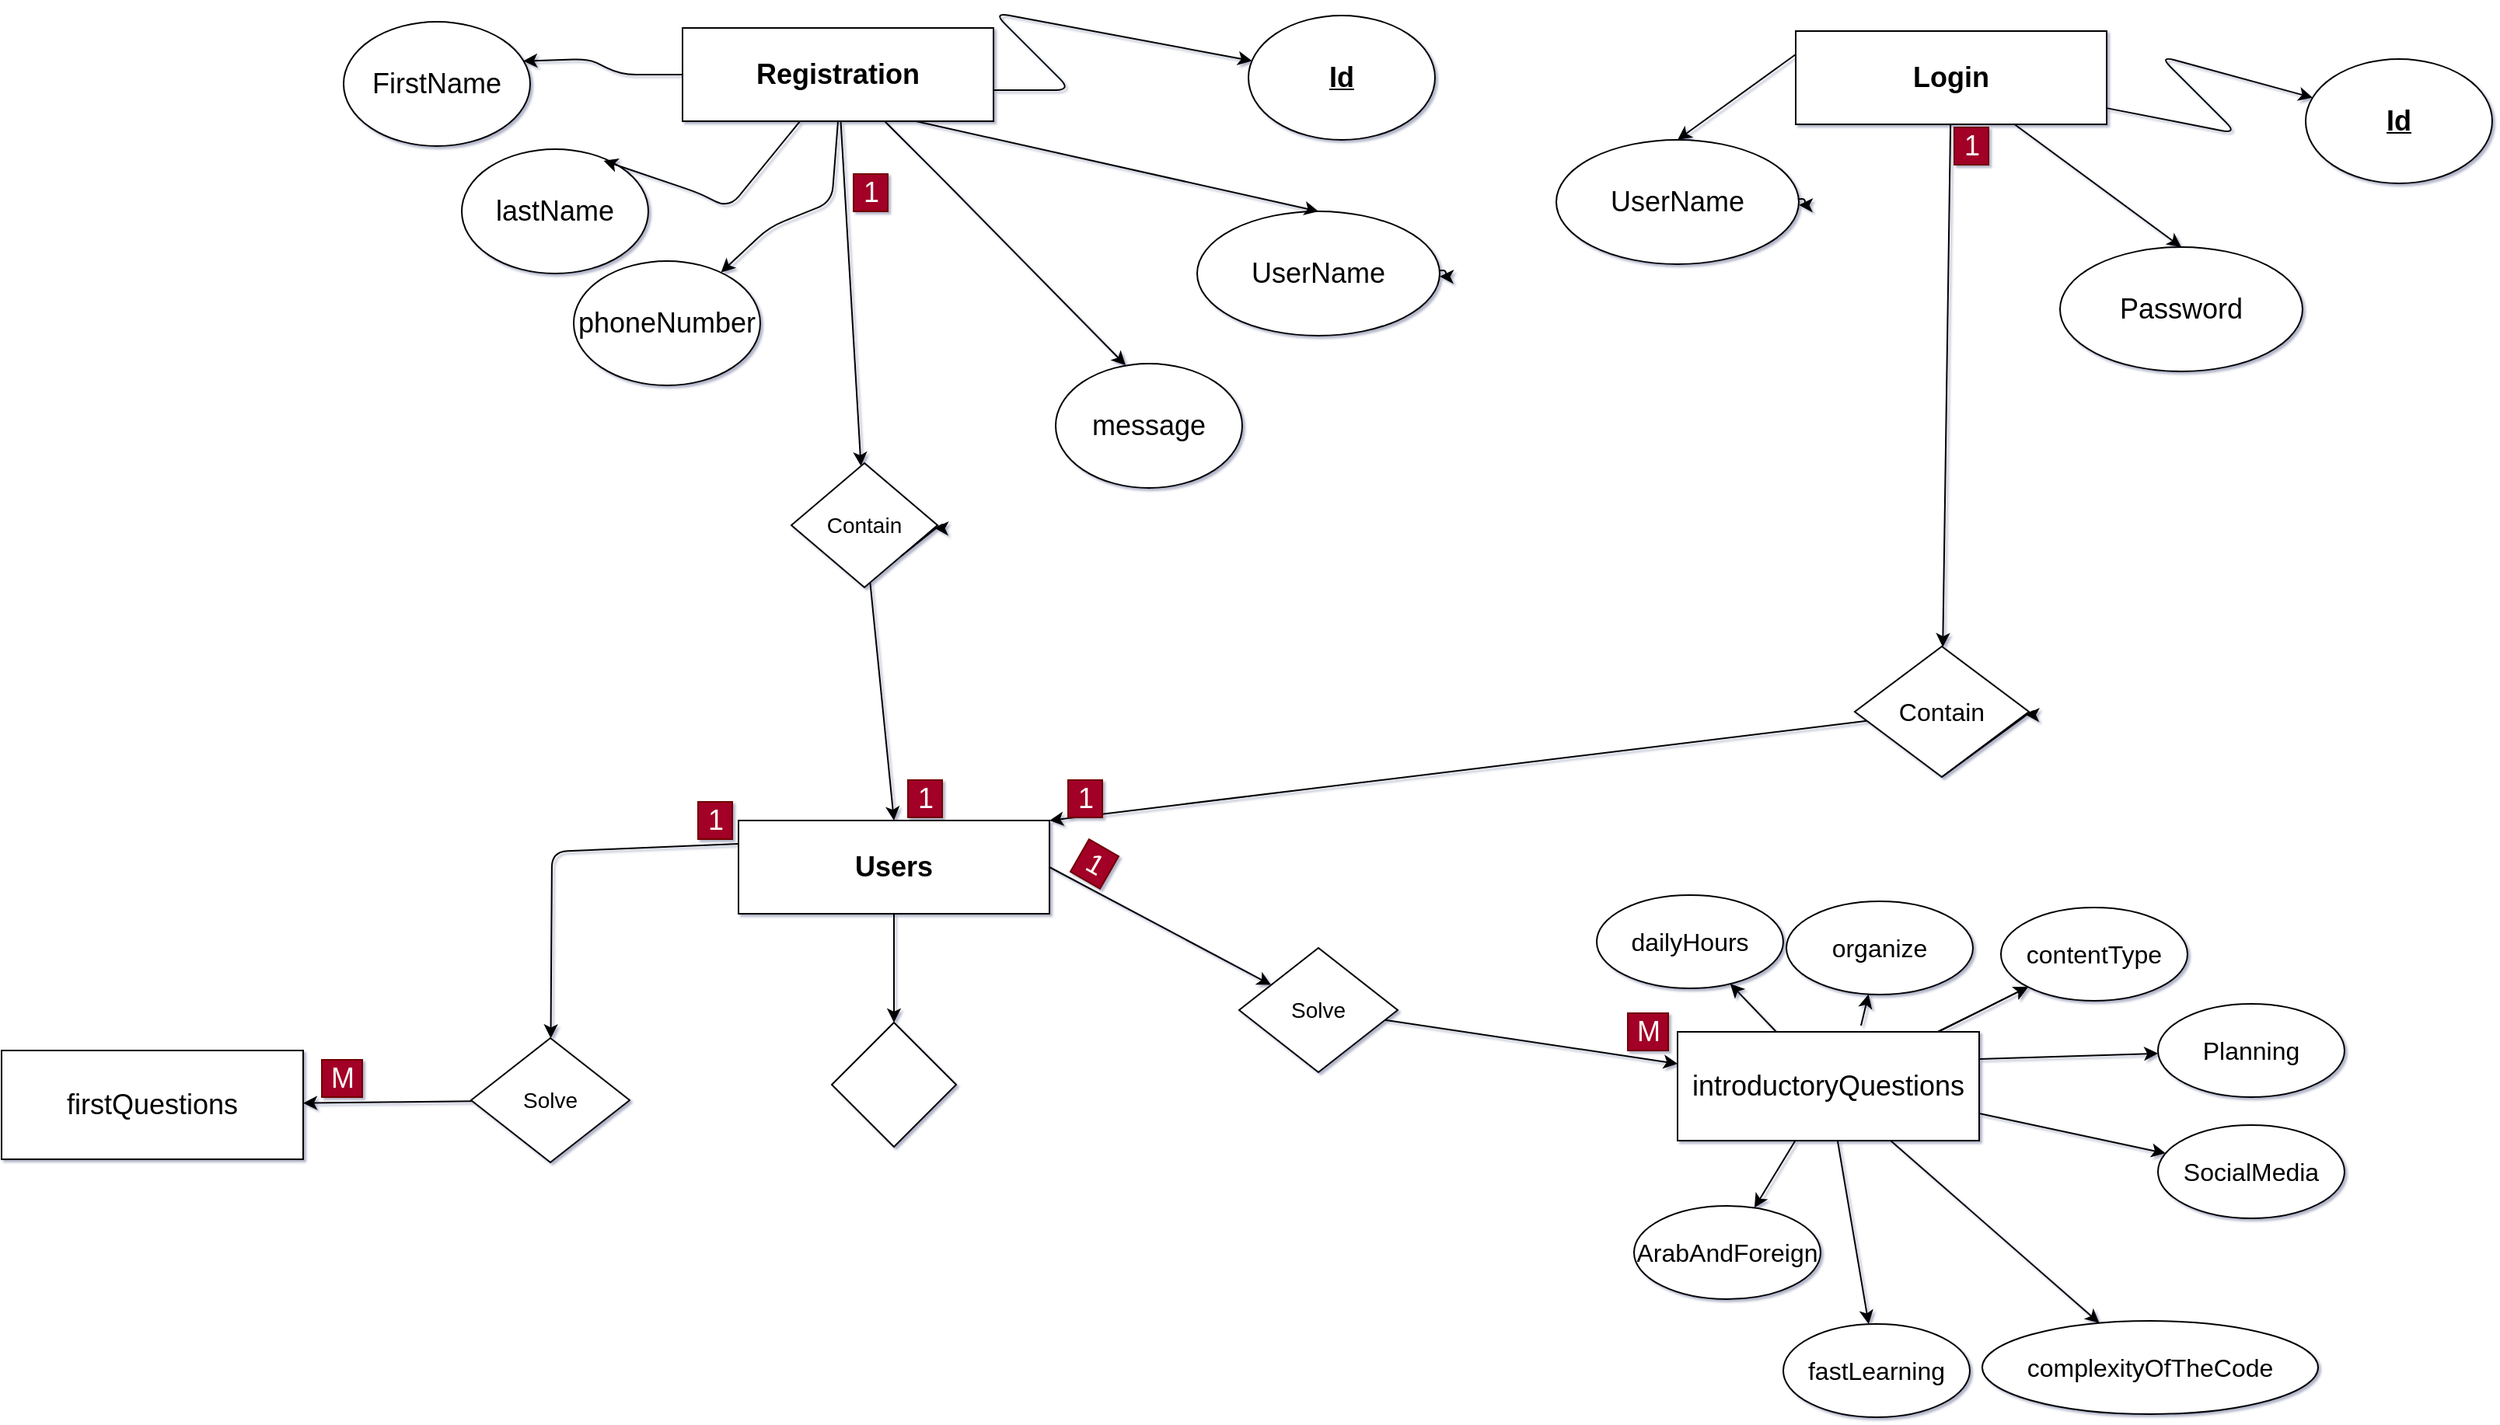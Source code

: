 <mxfile>
    <diagram id="y1dGy0X4rMR0xC7phDoN" name="Start">
        <mxGraphModel dx="2380" dy="1548" grid="1" gridSize="2" guides="1" tooltips="1" connect="1" arrows="1" fold="1" page="0" pageScale="1" pageWidth="850" pageHeight="1100" background="none" math="0" shadow="1">
            <root>
                <mxCell id="0"/>
                <mxCell id="1" parent="0"/>
                <mxCell id="25" value="" style="edgeStyle=none;html=1;fontColor=#CCFFE6;" parent="1" source="2" target="24" edge="1">
                    <mxGeometry relative="1" as="geometry"/>
                </mxCell>
                <mxCell id="2" value="&lt;font style=&quot;font-size: 18px&quot; color=&quot;#000000&quot;&gt;&lt;b&gt;Registration&lt;/b&gt;&lt;/font&gt;" style="whiteSpace=wrap;html=1;" parent="1" vertex="1">
                    <mxGeometry x="280" y="10" width="200" height="60" as="geometry"/>
                </mxCell>
                <mxCell id="3" value="FirstName" style="ellipse;whiteSpace=wrap;html=1;fontSize=18;" parent="1" vertex="1">
                    <mxGeometry x="62" y="6" width="120" height="80" as="geometry"/>
                </mxCell>
                <mxCell id="4" value="&lt;u&gt;&lt;b&gt;Id&lt;/b&gt;&lt;/u&gt;" style="ellipse;whiteSpace=wrap;html=1;fontSize=18;" parent="1" vertex="1">
                    <mxGeometry x="644" y="2" width="120" height="80" as="geometry"/>
                </mxCell>
                <mxCell id="5" value="" style="endArrow=classic;html=1;fontSize=18;" parent="1" target="4" edge="1">
                    <mxGeometry width="50" height="50" relative="1" as="geometry">
                        <mxPoint x="480" y="50" as="sourcePoint"/>
                        <mxPoint x="530" as="targetPoint"/>
                        <Array as="points">
                            <mxPoint x="530" y="50"/>
                            <mxPoint x="480"/>
                        </Array>
                    </mxGeometry>
                </mxCell>
                <mxCell id="6" value="" style="endArrow=classic;html=1;fontSize=18;entryX=0.963;entryY=0.316;entryDx=0;entryDy=0;entryPerimeter=0;" parent="1" target="3" edge="1">
                    <mxGeometry width="50" height="50" relative="1" as="geometry">
                        <mxPoint x="280" y="40" as="sourcePoint"/>
                        <mxPoint x="120" y="50" as="targetPoint"/>
                        <Array as="points">
                            <mxPoint x="240" y="40"/>
                            <mxPoint x="220" y="30"/>
                        </Array>
                    </mxGeometry>
                </mxCell>
                <mxCell id="7" value="lastName" style="ellipse;whiteSpace=wrap;html=1;fontSize=18;" parent="1" vertex="1">
                    <mxGeometry x="138" y="88" width="120" height="80" as="geometry"/>
                </mxCell>
                <mxCell id="8" value="" style="endArrow=classic;html=1;fontSize=18;entryX=0.761;entryY=0.093;entryDx=0;entryDy=0;entryPerimeter=0;" parent="1" source="2" target="7" edge="1">
                    <mxGeometry width="50" height="50" relative="1" as="geometry">
                        <mxPoint x="350" y="126" as="sourcePoint"/>
                        <mxPoint x="190" y="136" as="targetPoint"/>
                        <Array as="points">
                            <mxPoint x="310" y="126"/>
                            <mxPoint x="290" y="116"/>
                        </Array>
                    </mxGeometry>
                </mxCell>
                <mxCell id="9" value="phoneNumber&lt;span style=&quot;color: rgba(0 , 0 , 0 , 0) ; font-family: monospace ; font-size: 0px&quot;&gt;%3CmxGraphModel%3E%3Croot%3E%3CmxCell%20id%3D%220%22%2F%3E%3CmxCell%20id%3D%221%22%20parent%3D%220%22%2F%3E%3CmxCell%20id%3D%222%22%20value%3D%22FirstName%22%20style%3D%22ellipse%3BwhiteSpace%3Dwrap%3Bhtml%3D1%3BfontSize%3D18%3B%22%20vertex%3D%221%22%20parent%3D%221%22%3E%3CmxGeometry%20x%3D%2290%22%20y%3D%2210%22%20width%3D%22120%22%20height%3D%2280%22%20as%3D%22geometry%22%2F%3E%3C%2FmxCell%3E%3CmxCell%20id%3D%223%22%20value%3D%22%22%20style%3D%22curved%3D1%3BendArrow%3Dclassic%3Bhtml%3D1%3Brounded%3D0%3BfontSize%3D18%3BentryX%3D0.963%3BentryY%3D0.316%3BentryDx%3D0%3BentryDy%3D0%3BentryPerimeter%3D0%3B%22%20edge%3D%221%22%20target%3D%222%22%20parent%3D%221%22%3E%3CmxGeometry%20width%3D%2250%22%20height%3D%2250%22%20relative%3D%221%22%20as%3D%22geometry%22%3E%3CmxPoint%20x%3D%22280%22%20y%3D%2240%22%20as%3D%22sourcePoint%22%2F%3E%3CmxPoint%20x%3D%22120%22%20y%3D%2250%22%20as%3D%22targetPoint%22%2F%3E%3CArray%20as%3D%22points%22%3E%3CmxPoint%20x%3D%22240%22%20y%3D%2240%22%2F%3E%3CmxPoint%20x%3D%22220%22%20y%3D%2230%22%2F%3E%3C%2FArray%3E%3C%2FmxGeometry%3E%3C%2FmxCell%3E%3C%2Froot%3E%3C%2FmxGraphModel%3E&lt;/span&gt;" style="ellipse;whiteSpace=wrap;html=1;fontSize=18;" parent="1" vertex="1">
                    <mxGeometry x="210" y="160" width="120" height="80" as="geometry"/>
                </mxCell>
                <mxCell id="10" value="" style="endArrow=classic;html=1;fontSize=18;exitX=0.5;exitY=1;exitDx=0;exitDy=0;" parent="1" source="2" target="9" edge="1">
                    <mxGeometry width="50" height="50" relative="1" as="geometry">
                        <mxPoint x="466" y="168" as="sourcePoint"/>
                        <mxPoint x="340" y="146" as="targetPoint"/>
                        <Array as="points">
                            <mxPoint x="376" y="122"/>
                            <mxPoint x="336" y="138"/>
                        </Array>
                    </mxGeometry>
                </mxCell>
                <mxCell id="12" value="message" style="ellipse;whiteSpace=wrap;html=1;fontSize=18;" parent="1" vertex="1">
                    <mxGeometry x="520" y="226" width="120" height="80" as="geometry"/>
                </mxCell>
                <mxCell id="13" value="" style="endArrow=classic;html=1;fontSize=18;entryX=0.375;entryY=0.013;entryDx=0;entryDy=0;entryPerimeter=0;" parent="1" source="2" target="12" edge="1">
                    <mxGeometry width="50" height="50" relative="1" as="geometry">
                        <mxPoint x="436" y="66" as="sourcePoint"/>
                        <mxPoint x="476" y="202" as="targetPoint"/>
                        <Array as="points">
                            <mxPoint x="448" y="108"/>
                        </Array>
                    </mxGeometry>
                </mxCell>
                <mxCell id="37" value="" style="edgeStyle=none;html=1;fontColor=#CCFFE6;" parent="1" source="14" target="36" edge="1">
                    <mxGeometry relative="1" as="geometry"/>
                </mxCell>
                <mxCell id="14" value="&lt;font style=&quot;font-size: 18px&quot; color=&quot;#000000&quot;&gt;&lt;b&gt;Login&lt;/b&gt;&lt;/font&gt;" style="whiteSpace=wrap;html=1;" parent="1" vertex="1">
                    <mxGeometry x="996" y="12" width="200" height="60" as="geometry"/>
                </mxCell>
                <mxCell id="15" value="&lt;u&gt;&lt;b&gt;Id&lt;/b&gt;&lt;/u&gt;" style="ellipse;whiteSpace=wrap;html=1;fontSize=18;" parent="1" vertex="1">
                    <mxGeometry x="1324" y="30" width="120" height="80" as="geometry"/>
                </mxCell>
                <mxCell id="16" value="" style="endArrow=classic;html=1;fontSize=18;" parent="1" source="14" target="15" edge="1">
                    <mxGeometry width="50" height="50" relative="1" as="geometry">
                        <mxPoint x="1230" y="78.0" as="sourcePoint"/>
                        <mxPoint x="1280" y="28" as="targetPoint"/>
                        <Array as="points">
                            <mxPoint x="1280" y="78"/>
                            <mxPoint x="1230" y="28"/>
                        </Array>
                    </mxGeometry>
                </mxCell>
                <mxCell id="17" value="UserName" style="ellipse;whiteSpace=wrap;html=1;fontSize=18;" parent="1" vertex="1">
                    <mxGeometry x="842" y="82" width="156" height="80" as="geometry"/>
                </mxCell>
                <mxCell id="18" value="" style="endArrow=classic;html=1;fontSize=18;entryX=0.5;entryY=0;entryDx=0;entryDy=0;exitX=0;exitY=0.25;exitDx=0;exitDy=0;" parent="1" source="14" target="17" edge="1">
                    <mxGeometry width="50" height="50" relative="1" as="geometry">
                        <mxPoint x="1186" y="94.0" as="sourcePoint"/>
                        <mxPoint x="1186" y="228" as="targetPoint"/>
                        <Array as="points"/>
                    </mxGeometry>
                </mxCell>
                <mxCell id="19" style="edgeStyle=none;html=1;fontColor=#CCFFE6;" parent="1" source="17" target="17" edge="1">
                    <mxGeometry relative="1" as="geometry"/>
                </mxCell>
                <mxCell id="33" value="" style="edgeStyle=none;html=1;fontColor=#CCFFE6;entryX=0.5;entryY=0;entryDx=0;entryDy=0;" parent="1" source="24" target="31" edge="1">
                    <mxGeometry relative="1" as="geometry">
                        <mxPoint x="425" y="448" as="targetPoint"/>
                    </mxGeometry>
                </mxCell>
                <mxCell id="24" value="&lt;font style=&quot;font-size: 14px&quot;&gt;Contain&lt;/font&gt;" style="rhombus;whiteSpace=wrap;html=1;" parent="1" vertex="1">
                    <mxGeometry x="350" y="290" width="94" height="80" as="geometry"/>
                </mxCell>
                <mxCell id="59" value="" style="edgeStyle=none;html=1;fontSize=14;fontColor=#CCFFE6;exitX=1;exitY=0.5;exitDx=0;exitDy=0;" parent="1" source="31" target="48" edge="1">
                    <mxGeometry relative="1" as="geometry"/>
                </mxCell>
                <mxCell id="87" value="" style="edgeStyle=none;html=1;" edge="1" parent="1" source="31" target="86">
                    <mxGeometry relative="1" as="geometry"/>
                </mxCell>
                <mxCell id="31" value="&lt;font style=&quot;font-size: 18px&quot; color=&quot;#000000&quot;&gt;&lt;b&gt;Users&lt;/b&gt;&lt;/font&gt;" style="whiteSpace=wrap;html=1;" parent="1" vertex="1">
                    <mxGeometry x="316" y="520" width="200" height="60" as="geometry"/>
                </mxCell>
                <mxCell id="39" value="" style="edgeStyle=none;html=1;fontColor=#CCFFE6;entryX=1;entryY=0;entryDx=0;entryDy=0;" parent="1" source="36" target="31" edge="1">
                    <mxGeometry relative="1" as="geometry">
                        <mxPoint x="976" y="350" as="targetPoint"/>
                    </mxGeometry>
                </mxCell>
                <mxCell id="36" value="&lt;font size=&quot;3&quot;&gt;Contain&lt;/font&gt;" style="rhombus;whiteSpace=wrap;html=1;" parent="1" vertex="1">
                    <mxGeometry x="1034" y="408" width="112" height="84" as="geometry"/>
                </mxCell>
                <mxCell id="40" style="edgeStyle=none;html=1;exitX=1;exitY=1;exitDx=0;exitDy=0;fontSize=14;fontColor=#CCFFE6;" parent="1" source="24" target="24" edge="1">
                    <mxGeometry relative="1" as="geometry"/>
                </mxCell>
                <mxCell id="41" value="&lt;font style=&quot;font-size: 18px&quot;&gt;1&lt;/font&gt;" style="text;html=1;align=center;verticalAlign=middle;resizable=0;points=[];autosize=1;strokeColor=#6F0000;fillColor=#a20025;fontSize=14;fontColor=#ffffff;" parent="1" vertex="1">
                    <mxGeometry x="1098" y="74" width="22" height="24" as="geometry"/>
                </mxCell>
                <mxCell id="42" value="&lt;font style=&quot;font-size: 18px&quot;&gt;1&lt;/font&gt;" style="text;html=1;align=center;verticalAlign=middle;resizable=0;points=[];autosize=1;strokeColor=#6F0000;fillColor=#a20025;fontSize=14;fontColor=#ffffff;" parent="1" vertex="1">
                    <mxGeometry x="528" y="494" width="22" height="24" as="geometry"/>
                </mxCell>
                <mxCell id="44" style="edgeStyle=none;html=1;exitX=0.5;exitY=1;exitDx=0;exitDy=0;fontSize=18;fontColor=#CCFFE6;" parent="1" source="36" target="36" edge="1">
                    <mxGeometry relative="1" as="geometry"/>
                </mxCell>
                <mxCell id="45" value="&lt;font style=&quot;font-size: 18px&quot;&gt;1&lt;/font&gt;" style="text;html=1;align=center;verticalAlign=middle;resizable=0;points=[];autosize=1;strokeColor=#6F0000;fillColor=#a20025;fontSize=14;fontColor=#ffffff;" parent="1" vertex="1">
                    <mxGeometry x="390" y="104" width="22" height="24" as="geometry"/>
                </mxCell>
                <mxCell id="46" value="&lt;font style=&quot;font-size: 18px&quot;&gt;1&lt;/font&gt;" style="text;html=1;align=center;verticalAlign=middle;resizable=0;points=[];autosize=1;strokeColor=#6F0000;fillColor=#a20025;fontSize=14;fontColor=#ffffff;" parent="1" vertex="1">
                    <mxGeometry x="425" y="494" width="22" height="24" as="geometry"/>
                </mxCell>
                <mxCell id="51" value="" style="edgeStyle=none;html=1;fontSize=18;fontColor=#CCFFE6;" parent="1" source="48" target="50" edge="1">
                    <mxGeometry relative="1" as="geometry"/>
                </mxCell>
                <mxCell id="48" value="&lt;font style=&quot;font-size: 14px&quot;&gt;Solve&lt;/font&gt;" style="rhombus;whiteSpace=wrap;html=1;" parent="1" vertex="1">
                    <mxGeometry x="638" y="602" width="102" height="80" as="geometry"/>
                </mxCell>
                <mxCell id="67" value="" style="edgeStyle=none;html=1;fontSize=14;fontColor=#CCFFE6;" parent="1" source="50" target="66" edge="1">
                    <mxGeometry relative="1" as="geometry"/>
                </mxCell>
                <mxCell id="69" value="" style="edgeStyle=none;html=1;fontSize=14;fontColor=#CCFFE6;" parent="1" source="50" target="68" edge="1">
                    <mxGeometry relative="1" as="geometry"/>
                </mxCell>
                <mxCell id="70" style="edgeStyle=none;html=1;fontSize=14;fontColor=#CCFFE6;" parent="1" source="50" target="72" edge="1">
                    <mxGeometry relative="1" as="geometry">
                        <mxPoint x="1170" y="808" as="targetPoint"/>
                    </mxGeometry>
                </mxCell>
                <mxCell id="71" value="" style="edgeStyle=none;html=1;fontSize=14;fontColor=#CCFFE6;" parent="1" source="50" target="66" edge="1">
                    <mxGeometry relative="1" as="geometry"/>
                </mxCell>
                <mxCell id="76" value="" style="edgeStyle=none;html=1;fontSize=14;fontColor=#CCFFE6;" parent="1" source="50" target="75" edge="1">
                    <mxGeometry relative="1" as="geometry"/>
                </mxCell>
                <mxCell id="50" value="&lt;font style=&quot;font-size: 18px&quot; color=&quot;#000000&quot;&gt;introductoryQuestions&lt;/font&gt;" style="whiteSpace=wrap;html=1;align=center;" parent="1" vertex="1">
                    <mxGeometry x="920" y="656" width="194" height="70" as="geometry"/>
                </mxCell>
                <mxCell id="52" value="&lt;font style=&quot;font-size: 18px&quot;&gt;1&lt;/font&gt;" style="text;html=1;align=center;verticalAlign=middle;resizable=0;points=[];autosize=1;strokeColor=#6F0000;fillColor=#a20025;fontSize=14;fontColor=#ffffff;rotation=30;" parent="1" vertex="1">
                    <mxGeometry x="534" y="536" width="22" height="24" as="geometry"/>
                </mxCell>
                <mxCell id="53" value="&lt;span style=&quot;font-size: 18px&quot;&gt;M&lt;/span&gt;" style="text;html=1;align=center;verticalAlign=middle;resizable=0;points=[];autosize=1;strokeColor=#6F0000;fillColor=#a20025;fontSize=14;fontColor=#ffffff;rotation=0;" parent="1" vertex="1">
                    <mxGeometry x="888" y="644" width="26" height="24" as="geometry"/>
                </mxCell>
                <mxCell id="54" value="" style="edgeStyle=none;html=1;fontSize=18;fontColor=#CCFFE6;exitX=0;exitY=0.25;exitDx=0;exitDy=0;" parent="1" source="31" target="56" edge="1">
                    <mxGeometry relative="1" as="geometry">
                        <mxPoint x="-5" y="520" as="sourcePoint"/>
                        <Array as="points">
                            <mxPoint x="196" y="540"/>
                        </Array>
                    </mxGeometry>
                </mxCell>
                <mxCell id="55" value="" style="edgeStyle=none;html=1;fontSize=18;fontColor=#CCFFE6;" parent="1" source="56" target="57" edge="1">
                    <mxGeometry relative="1" as="geometry"/>
                </mxCell>
                <mxCell id="56" value="&lt;font style=&quot;font-size: 14px&quot;&gt;Solve&lt;/font&gt;" style="rhombus;whiteSpace=wrap;html=1;" parent="1" vertex="1">
                    <mxGeometry x="144" y="660" width="102" height="80" as="geometry"/>
                </mxCell>
                <mxCell id="57" value="&lt;span style=&quot;font-size: 18px&quot;&gt;&lt;font color=&quot;#000000&quot;&gt;firstQuestions&lt;/font&gt;&lt;/span&gt;" style="whiteSpace=wrap;html=1;align=center;" parent="1" vertex="1">
                    <mxGeometry x="-158" y="668" width="194" height="70" as="geometry"/>
                </mxCell>
                <mxCell id="58" value="&lt;span style=&quot;font-size: 18px&quot;&gt;M&lt;/span&gt;" style="text;html=1;align=center;verticalAlign=middle;resizable=0;points=[];autosize=1;strokeColor=#6F0000;fillColor=#a20025;fontSize=14;fontColor=#ffffff;" parent="1" vertex="1">
                    <mxGeometry x="48" y="674" width="26" height="24" as="geometry"/>
                </mxCell>
                <mxCell id="60" value="&lt;font style=&quot;font-size: 18px&quot;&gt;1&lt;/font&gt;" style="text;html=1;align=center;verticalAlign=middle;resizable=0;points=[];autosize=1;strokeColor=#6F0000;fillColor=#a20025;fontSize=14;fontColor=#ffffff;" parent="1" vertex="1">
                    <mxGeometry x="290" y="508" width="22" height="24" as="geometry"/>
                </mxCell>
                <mxCell id="61" value="UserName" style="ellipse;whiteSpace=wrap;html=1;fontSize=18;" parent="1" vertex="1">
                    <mxGeometry x="611" y="128" width="156" height="80" as="geometry"/>
                </mxCell>
                <mxCell id="62" value="" style="endArrow=classic;html=1;fontSize=18;entryX=0.5;entryY=0;entryDx=0;entryDy=0;exitX=0.75;exitY=1;exitDx=0;exitDy=0;" parent="1" source="2" target="61" edge="1">
                    <mxGeometry width="50" height="50" relative="1" as="geometry">
                        <mxPoint x="696" y="144" as="sourcePoint"/>
                        <mxPoint x="886" y="345" as="targetPoint"/>
                        <Array as="points"/>
                    </mxGeometry>
                </mxCell>
                <mxCell id="63" style="edgeStyle=none;html=1;fontColor=#CCFFE6;" parent="1" source="61" target="61" edge="1">
                    <mxGeometry relative="1" as="geometry"/>
                </mxCell>
                <mxCell id="64" value="Password" style="ellipse;whiteSpace=wrap;html=1;fontSize=18;" parent="1" vertex="1">
                    <mxGeometry x="1166" y="151" width="156" height="80" as="geometry"/>
                </mxCell>
                <mxCell id="65" value="" style="endArrow=classic;html=1;fontSize=18;entryX=0.5;entryY=0;entryDx=0;entryDy=0;" parent="1" source="14" target="64" edge="1">
                    <mxGeometry width="50" height="50" relative="1" as="geometry">
                        <mxPoint x="1320" y="96" as="sourcePoint"/>
                        <mxPoint x="1510" y="297" as="targetPoint"/>
                        <Array as="points"/>
                    </mxGeometry>
                </mxCell>
                <mxCell id="66" value="&lt;font size=&quot;3&quot;&gt;contentType&lt;/font&gt;" style="ellipse;whiteSpace=wrap;html=1;" parent="1" vertex="1">
                    <mxGeometry x="1128" y="576" width="120" height="60" as="geometry"/>
                </mxCell>
                <mxCell id="68" value="&lt;font size=&quot;3&quot;&gt;ArabAndForeign&lt;/font&gt;" style="ellipse;whiteSpace=wrap;html=1;" parent="1" vertex="1">
                    <mxGeometry x="892" y="768" width="120" height="60" as="geometry"/>
                </mxCell>
                <mxCell id="72" value="&lt;font size=&quot;3&quot;&gt;fastLearning&lt;/font&gt;" style="ellipse;whiteSpace=wrap;html=1;" parent="1" vertex="1">
                    <mxGeometry x="988" y="844" width="120" height="60" as="geometry"/>
                </mxCell>
                <mxCell id="75" value="&lt;font size=&quot;3&quot;&gt;dailyHours&lt;/font&gt;" style="ellipse;whiteSpace=wrap;html=1;" parent="1" vertex="1">
                    <mxGeometry x="868" y="568" width="120" height="60" as="geometry"/>
                </mxCell>
                <mxCell id="77" style="edgeStyle=none;html=1;fontSize=14;fontColor=#CCFFE6;" parent="1" source="50" target="78" edge="1">
                    <mxGeometry relative="1" as="geometry">
                        <mxPoint x="1298" y="806" as="targetPoint"/>
                        <mxPoint x="1150.96" y="724" as="sourcePoint"/>
                    </mxGeometry>
                </mxCell>
                <mxCell id="78" value="&lt;font size=&quot;3&quot;&gt;complexityOfTheCode&lt;/font&gt;" style="ellipse;whiteSpace=wrap;html=1;" parent="1" vertex="1">
                    <mxGeometry x="1116" y="842" width="216" height="60" as="geometry"/>
                </mxCell>
                <mxCell id="79" value="" style="edgeStyle=none;html=1;fontSize=14;fontColor=#CCFFE6;" parent="1" target="80" edge="1">
                    <mxGeometry relative="1" as="geometry">
                        <mxPoint x="1038" y="652" as="sourcePoint"/>
                    </mxGeometry>
                </mxCell>
                <mxCell id="80" value="&lt;font size=&quot;3&quot;&gt;organize&lt;/font&gt;" style="ellipse;whiteSpace=wrap;html=1;" parent="1" vertex="1">
                    <mxGeometry x="990" y="572" width="120" height="60" as="geometry"/>
                </mxCell>
                <mxCell id="81" value="" style="edgeStyle=none;html=1;fontSize=14;fontColor=#CCFFE6;exitX=1;exitY=0.25;exitDx=0;exitDy=0;" parent="1" source="50" target="82" edge="1">
                    <mxGeometry relative="1" as="geometry">
                        <mxPoint x="1112" y="744" as="sourcePoint"/>
                    </mxGeometry>
                </mxCell>
                <mxCell id="82" value="&lt;font size=&quot;3&quot;&gt;Planning&lt;/font&gt;" style="ellipse;whiteSpace=wrap;html=1;" parent="1" vertex="1">
                    <mxGeometry x="1229" y="638" width="120" height="60" as="geometry"/>
                </mxCell>
                <mxCell id="84" value="" style="edgeStyle=none;html=1;fontSize=14;fontColor=#CCFFE6;exitX=1;exitY=0.75;exitDx=0;exitDy=0;" parent="1" source="50" target="85" edge="1">
                    <mxGeometry relative="1" as="geometry">
                        <mxPoint x="1114" y="751.5" as="sourcePoint"/>
                    </mxGeometry>
                </mxCell>
                <mxCell id="85" value="&lt;font size=&quot;3&quot;&gt;SocialMedia&lt;/font&gt;" style="ellipse;whiteSpace=wrap;html=1;" parent="1" vertex="1">
                    <mxGeometry x="1229" y="716" width="120" height="60" as="geometry"/>
                </mxCell>
                <mxCell id="86" value="" style="rhombus;whiteSpace=wrap;html=1;" vertex="1" parent="1">
                    <mxGeometry x="376" y="650" width="80" height="80" as="geometry"/>
                </mxCell>
            </root>
        </mxGraphModel>
    </diagram>
</mxfile>